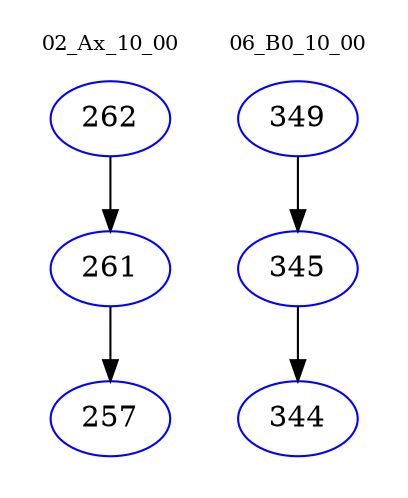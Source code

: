 digraph{
subgraph cluster_0 {
color = white
label = "02_Ax_10_00";
fontsize=10;
T0_262 [label="262", color="blue"]
T0_262 -> T0_261 [color="black"]
T0_261 [label="261", color="blue"]
T0_261 -> T0_257 [color="black"]
T0_257 [label="257", color="blue"]
}
subgraph cluster_1 {
color = white
label = "06_B0_10_00";
fontsize=10;
T1_349 [label="349", color="blue"]
T1_349 -> T1_345 [color="black"]
T1_345 [label="345", color="blue"]
T1_345 -> T1_344 [color="black"]
T1_344 [label="344", color="blue"]
}
}
